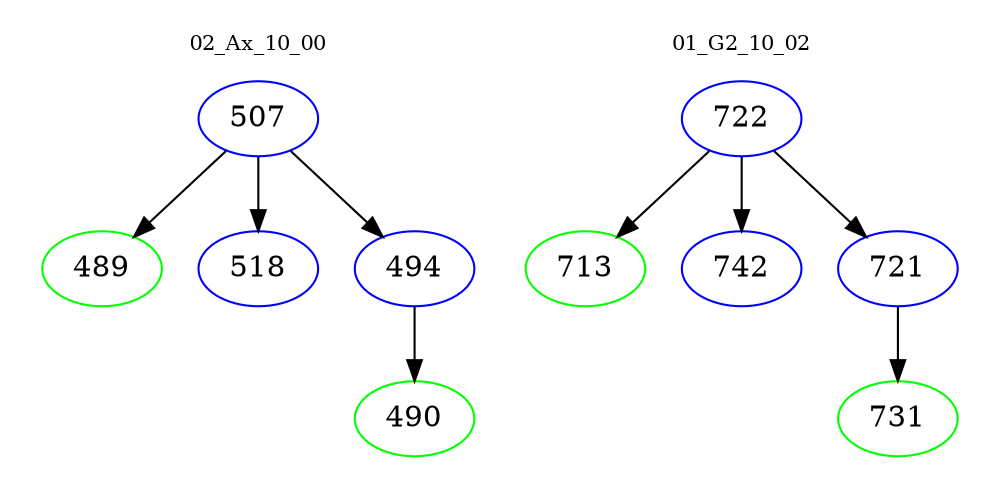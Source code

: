 digraph{
subgraph cluster_0 {
color = white
label = "02_Ax_10_00";
fontsize=10;
T0_507 [label="507", color="blue"]
T0_507 -> T0_489 [color="black"]
T0_489 [label="489", color="green"]
T0_507 -> T0_518 [color="black"]
T0_518 [label="518", color="blue"]
T0_507 -> T0_494 [color="black"]
T0_494 [label="494", color="blue"]
T0_494 -> T0_490 [color="black"]
T0_490 [label="490", color="green"]
}
subgraph cluster_1 {
color = white
label = "01_G2_10_02";
fontsize=10;
T1_722 [label="722", color="blue"]
T1_722 -> T1_713 [color="black"]
T1_713 [label="713", color="green"]
T1_722 -> T1_742 [color="black"]
T1_742 [label="742", color="blue"]
T1_722 -> T1_721 [color="black"]
T1_721 [label="721", color="blue"]
T1_721 -> T1_731 [color="black"]
T1_731 [label="731", color="green"]
}
}
